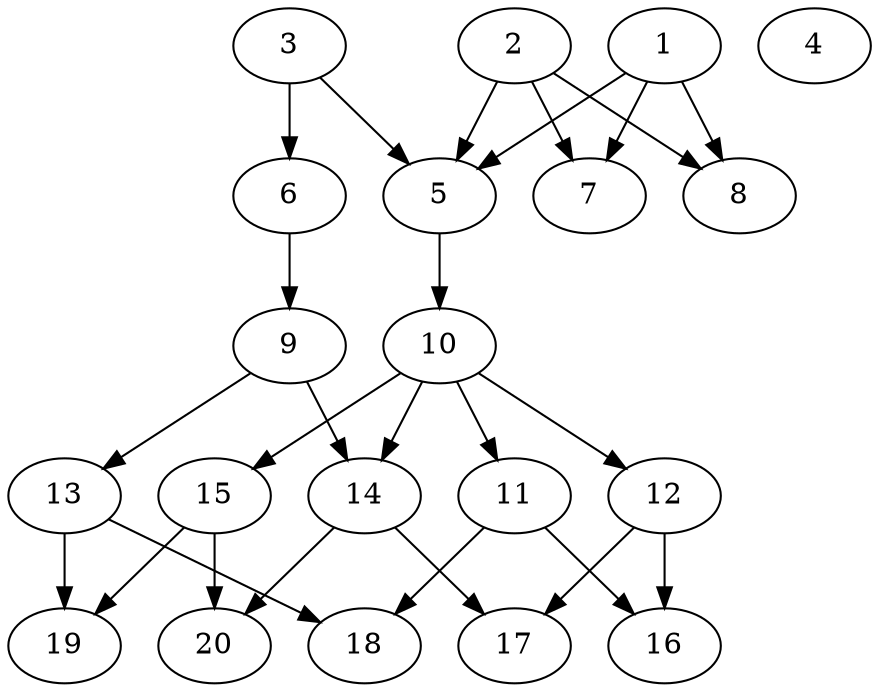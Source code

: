 // DAG automatically generated by daggen at Tue Jul 23 14:22:50 2019
// ./daggen --dot -n 20 --ccr 0.3 --fat 0.5 --regular 0.5 --density 0.6 --mindata 5242880 --maxdata 52428800 
digraph G {
  1 [size="77247147", alpha="0.15", expect_size="23174144"] 
  1 -> 5 [size ="23174144"]
  1 -> 7 [size ="23174144"]
  1 -> 8 [size ="23174144"]
  2 [size="84886187", alpha="0.07", expect_size="25465856"] 
  2 -> 5 [size ="25465856"]
  2 -> 7 [size ="25465856"]
  2 -> 8 [size ="25465856"]
  3 [size="167676587", alpha="0.11", expect_size="50302976"] 
  3 -> 5 [size ="50302976"]
  3 -> 6 [size ="50302976"]
  4 [size="97839787", alpha="0.17", expect_size="29351936"] 
  5 [size="81633280", alpha="0.09", expect_size="24489984"] 
  5 -> 10 [size ="24489984"]
  6 [size="129774933", alpha="0.15", expect_size="38932480"] 
  6 -> 9 [size ="38932480"]
  7 [size="148213760", alpha="0.17", expect_size="44464128"] 
  8 [size="66768213", alpha="0.08", expect_size="20030464"] 
  9 [size="118193493", alpha="0.18", expect_size="35458048"] 
  9 -> 13 [size ="35458048"]
  9 -> 14 [size ="35458048"]
  10 [size="70813013", alpha="0.17", expect_size="21243904"] 
  10 -> 11 [size ="21243904"]
  10 -> 12 [size ="21243904"]
  10 -> 14 [size ="21243904"]
  10 -> 15 [size ="21243904"]
  11 [size="44946773", alpha="0.14", expect_size="13484032"] 
  11 -> 16 [size ="13484032"]
  11 -> 18 [size ="13484032"]
  12 [size="159525547", alpha="0.17", expect_size="47857664"] 
  12 -> 16 [size ="47857664"]
  12 -> 17 [size ="47857664"]
  13 [size="59115520", alpha="0.16", expect_size="17734656"] 
  13 -> 18 [size ="17734656"]
  13 -> 19 [size ="17734656"]
  14 [size="144285013", alpha="0.07", expect_size="43285504"] 
  14 -> 17 [size ="43285504"]
  14 -> 20 [size ="43285504"]
  15 [size="119777280", alpha="0.13", expect_size="35933184"] 
  15 -> 19 [size ="35933184"]
  15 -> 20 [size ="35933184"]
  16 [size="33576960", alpha="0.12", expect_size="10073088"] 
  17 [size="152128853", alpha="0.06", expect_size="45638656"] 
  18 [size="131379200", alpha="0.10", expect_size="39413760"] 
  19 [size="36840107", alpha="0.11", expect_size="11052032"] 
  20 [size="23746560", alpha="0.15", expect_size="7123968"] 
}
